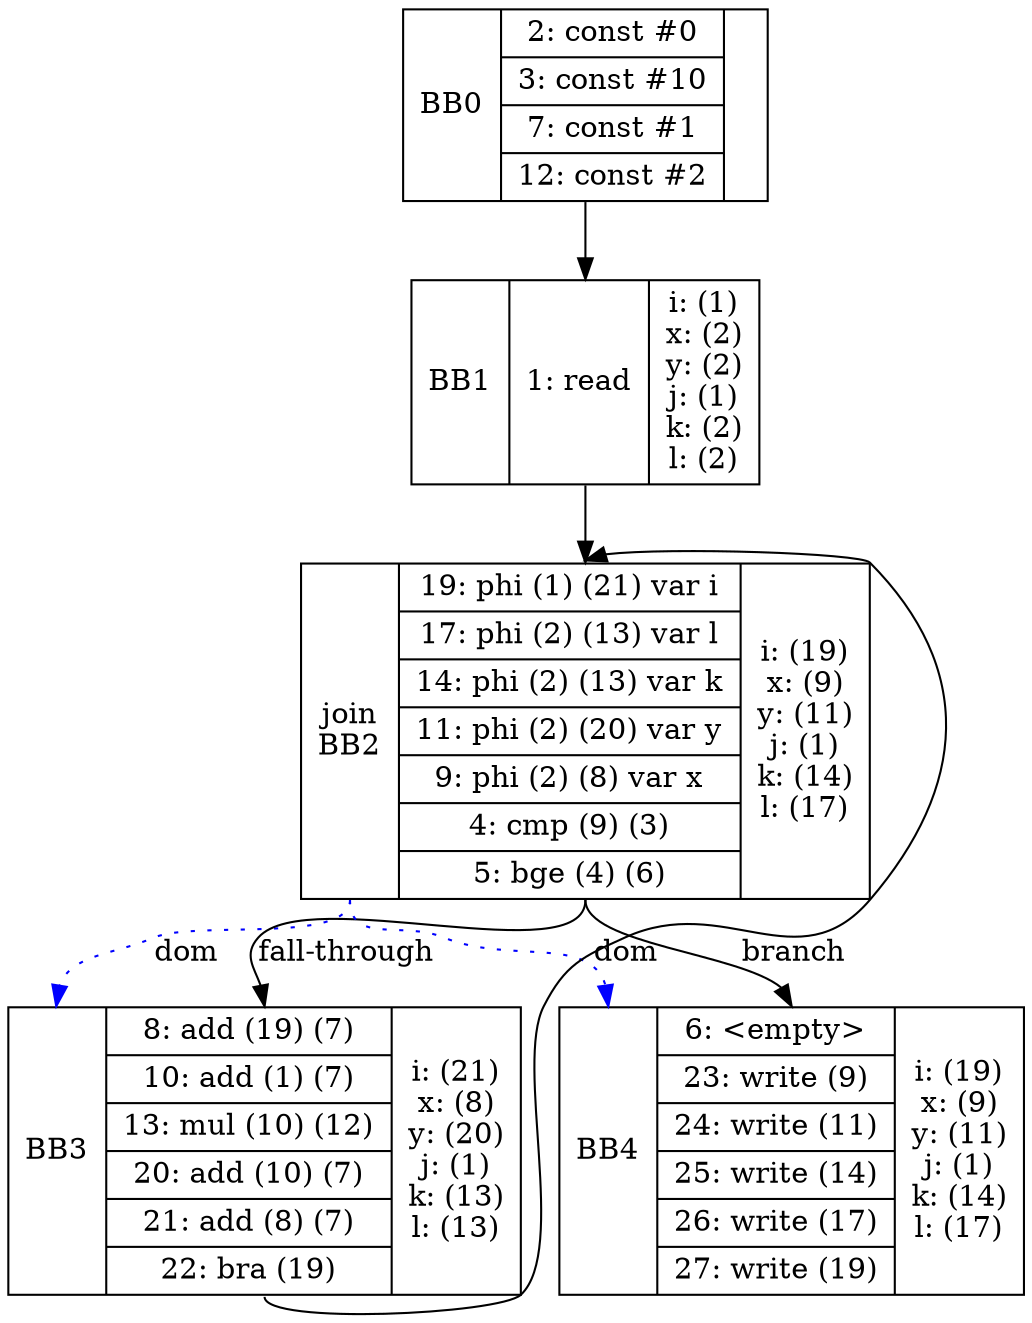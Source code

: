 digraph G {
        bb0 [shape=record, label="<b>BB0|{2: const #0|3: const #10|7: const #1|12: const #2}|"];
        bb1 [shape=record, label="<b>BB1|{1: read}|i: (1)\nx: (2)\ny: (2)\nj: (1)\nk: (2)\nl: (2)\n"];
        bb2 [shape=record, label="<b>join\nBB2|{19: phi (1) (21) var i|17: phi (2) (13) var l|14: phi (2) (13) var k|11: phi (2) (20) var y|9: phi (2) (8) var x|4: cmp (9) (3)|5: bge (4) (6)}|i: (19)\nx: (9)\ny: (11)\nj: (1)\nk: (14)\nl: (17)\n"];
        bb3 [shape=record, label="<b>BB3|{8: add (19) (7)|10: add (1) (7)|13: mul (10) (12)|20: add (10) (7)|21: add (8) (7)|22: bra (19)}|i: (21)\nx: (8)\ny: (20)\nj: (1)\nk: (13)\nl: (13)\n"];
        bb4 [shape=record, label="<b>BB4|{6: \<empty\>|23: write (9)|24: write (11)|25: write (14)|26: write (17)|27: write (19)}|i: (19)\nx: (9)\ny: (11)\nj: (1)\nk: (14)\nl: (17)\n"];
bb0:s->bb1:n;
bb1:s->bb2:n;
bb2:b->bb3:b [color=blue, style=dotted, label="dom"]
bb2:b->bb4:b [color=blue, style=dotted, label="dom"]
bb2:s->bb3:n [label="fall-through"];
bb2:s->bb4:n [label="branch"];
bb3:s->bb2:n;
}
